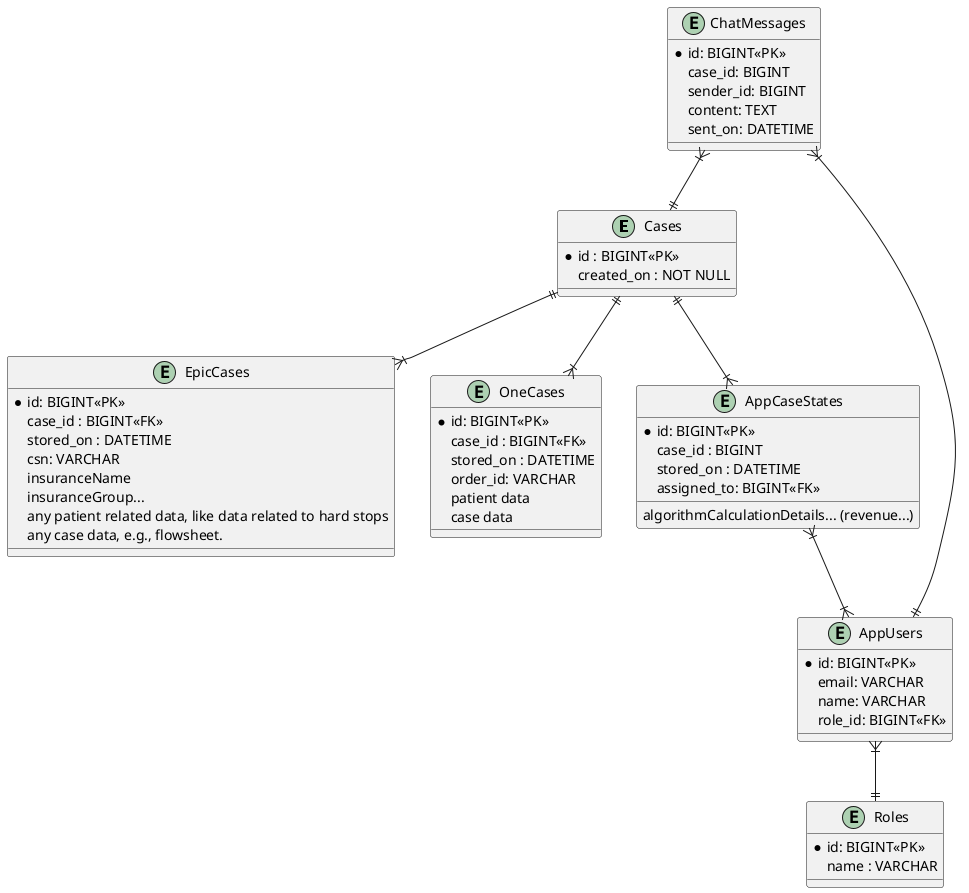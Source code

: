 @startuml
entity Cases{
    *id : BIGINT<<PK>>
    created_on : NOT NULL

}

entity EpicCases{
    *id: BIGINT<<PK>>
    case_id : BIGINT<<FK>>
    stored_on : DATETIME
    csn: VARCHAR
    insuranceName
    insuranceGroup...
    any patient related data, like data related to hard stops
    any case data, e.g., flowsheet.
}

entity OneCases{
    *id: BIGINT<<PK>>
    case_id : BIGINT<<FK>>
    stored_on : DATETIME
    order_id: VARCHAR
    patient data
    case data
}

entity AppCaseStates{
    *id: BIGINT<<PK>>
    case_id : BIGINT
    stored_on : DATETIME
    assigned_to: BIGINT<<FK>>
    algorithmCalculationDetails... (revenue...)
}



entity AppUsers{
    *id: BIGINT<<PK>>
    email: VARCHAR
    name: VARCHAR
    role_id: BIGINT<<FK>>
}

entity Roles{
    *id: BIGINT<<PK>>
    name : VARCHAR
}

entity ChatMessages{
    * id: BIGINT<<PK>>
    case_id: BIGINT
    sender_id: BIGINT
    content: TEXT
    sent_on: DATETIME

}

Cases ||--|{ EpicCases
Cases ||--|{ OneCases
Cases ||--|{ AppCaseStates
AppCaseStates }|--|{ AppUsers
AppUsers }|--|| Roles

ChatMessages }|--|| AppUsers
ChatMessages }|--|| Cases


@enduml